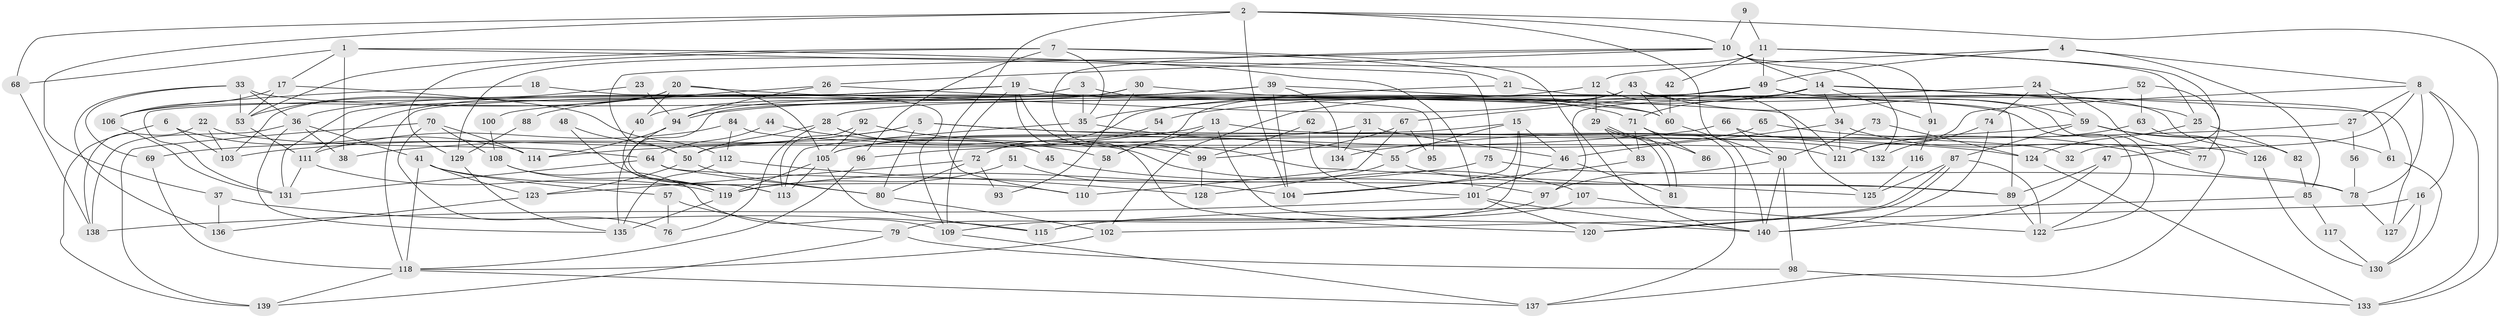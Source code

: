 // coarse degree distribution, {6: 0.23255813953488372, 3: 0.06976744186046512, 4: 0.11627906976744186, 10: 0.11627906976744186, 7: 0.09302325581395349, 8: 0.11627906976744186, 5: 0.09302325581395349, 9: 0.09302325581395349, 11: 0.046511627906976744, 13: 0.023255813953488372}
// Generated by graph-tools (version 1.1) at 2025/37/03/04/25 23:37:14]
// undirected, 140 vertices, 280 edges
graph export_dot {
  node [color=gray90,style=filled];
  1;
  2;
  3;
  4;
  5;
  6;
  7;
  8;
  9;
  10;
  11;
  12;
  13;
  14;
  15;
  16;
  17;
  18;
  19;
  20;
  21;
  22;
  23;
  24;
  25;
  26;
  27;
  28;
  29;
  30;
  31;
  32;
  33;
  34;
  35;
  36;
  37;
  38;
  39;
  40;
  41;
  42;
  43;
  44;
  45;
  46;
  47;
  48;
  49;
  50;
  51;
  52;
  53;
  54;
  55;
  56;
  57;
  58;
  59;
  60;
  61;
  62;
  63;
  64;
  65;
  66;
  67;
  68;
  69;
  70;
  71;
  72;
  73;
  74;
  75;
  76;
  77;
  78;
  79;
  80;
  81;
  82;
  83;
  84;
  85;
  86;
  87;
  88;
  89;
  90;
  91;
  92;
  93;
  94;
  95;
  96;
  97;
  98;
  99;
  100;
  101;
  102;
  103;
  104;
  105;
  106;
  107;
  108;
  109;
  110;
  111;
  112;
  113;
  114;
  115;
  116;
  117;
  118;
  119;
  120;
  121;
  122;
  123;
  124;
  125;
  126;
  127;
  128;
  129;
  130;
  131;
  132;
  133;
  134;
  135;
  136;
  137;
  138;
  139;
  140;
  1 -- 38;
  1 -- 101;
  1 -- 17;
  1 -- 68;
  1 -- 75;
  2 -- 110;
  2 -- 140;
  2 -- 10;
  2 -- 37;
  2 -- 68;
  2 -- 104;
  2 -- 133;
  3 -- 35;
  3 -- 60;
  3 -- 131;
  4 -- 49;
  4 -- 8;
  4 -- 12;
  4 -- 85;
  5 -- 80;
  5 -- 103;
  5 -- 38;
  5 -- 124;
  5 -- 132;
  6 -- 103;
  6 -- 114;
  6 -- 139;
  7 -- 53;
  7 -- 21;
  7 -- 35;
  7 -- 96;
  7 -- 129;
  7 -- 140;
  8 -- 47;
  8 -- 16;
  8 -- 27;
  8 -- 78;
  8 -- 121;
  8 -- 133;
  9 -- 11;
  9 -- 10;
  10 -- 50;
  10 -- 14;
  10 -- 26;
  10 -- 91;
  10 -- 99;
  10 -- 132;
  11 -- 25;
  11 -- 129;
  11 -- 32;
  11 -- 42;
  11 -- 49;
  12 -- 72;
  12 -- 29;
  12 -- 125;
  13 -- 140;
  13 -- 58;
  13 -- 32;
  13 -- 114;
  14 -- 34;
  14 -- 25;
  14 -- 28;
  14 -- 71;
  14 -- 91;
  14 -- 102;
  14 -- 127;
  15 -- 104;
  15 -- 46;
  15 -- 50;
  15 -- 55;
  15 -- 79;
  16 -- 127;
  16 -- 102;
  16 -- 130;
  17 -- 53;
  17 -- 106;
  17 -- 112;
  18 -- 106;
  18 -- 109;
  19 -- 36;
  19 -- 99;
  19 -- 71;
  19 -- 109;
  19 -- 120;
  19 -- 131;
  20 -- 105;
  20 -- 106;
  20 -- 40;
  20 -- 60;
  20 -- 103;
  21 -- 89;
  21 -- 35;
  22 -- 138;
  22 -- 64;
  22 -- 103;
  23 -- 53;
  23 -- 94;
  24 -- 74;
  24 -- 59;
  24 -- 77;
  24 -- 94;
  25 -- 124;
  25 -- 82;
  26 -- 94;
  26 -- 95;
  26 -- 100;
  27 -- 96;
  27 -- 56;
  28 -- 50;
  28 -- 45;
  28 -- 76;
  28 -- 107;
  29 -- 81;
  29 -- 81;
  29 -- 83;
  29 -- 86;
  30 -- 40;
  30 -- 60;
  30 -- 93;
  30 -- 111;
  31 -- 105;
  31 -- 134;
  31 -- 46;
  33 -- 36;
  33 -- 69;
  33 -- 53;
  33 -- 122;
  33 -- 136;
  34 -- 46;
  34 -- 121;
  34 -- 77;
  35 -- 55;
  35 -- 113;
  36 -- 138;
  36 -- 135;
  36 -- 38;
  36 -- 41;
  37 -- 115;
  37 -- 136;
  39 -- 94;
  39 -- 104;
  39 -- 118;
  39 -- 121;
  39 -- 134;
  40 -- 113;
  41 -- 118;
  41 -- 57;
  41 -- 110;
  41 -- 123;
  42 -- 60;
  43 -- 60;
  43 -- 122;
  43 -- 58;
  43 -- 59;
  43 -- 88;
  44 -- 64;
  44 -- 58;
  45 -- 97;
  46 -- 101;
  46 -- 81;
  47 -- 89;
  47 -- 140;
  48 -- 119;
  48 -- 50;
  49 -- 135;
  49 -- 54;
  49 -- 61;
  49 -- 67;
  49 -- 126;
  50 -- 123;
  50 -- 80;
  51 -- 104;
  51 -- 119;
  52 -- 77;
  52 -- 63;
  52 -- 97;
  53 -- 111;
  54 -- 72;
  55 -- 89;
  55 -- 128;
  56 -- 78;
  57 -- 79;
  57 -- 76;
  58 -- 110;
  59 -- 87;
  59 -- 61;
  59 -- 82;
  59 -- 134;
  60 -- 90;
  61 -- 130;
  62 -- 99;
  62 -- 101;
  63 -- 121;
  63 -- 137;
  64 -- 131;
  64 -- 80;
  64 -- 89;
  65 -- 78;
  65 -- 105;
  66 -- 126;
  66 -- 90;
  66 -- 69;
  67 -- 99;
  67 -- 95;
  67 -- 110;
  68 -- 138;
  69 -- 118;
  70 -- 76;
  70 -- 108;
  70 -- 114;
  70 -- 139;
  71 -- 83;
  71 -- 86;
  71 -- 137;
  72 -- 123;
  72 -- 80;
  72 -- 93;
  73 -- 124;
  73 -- 90;
  74 -- 140;
  74 -- 132;
  75 -- 119;
  75 -- 78;
  78 -- 127;
  79 -- 139;
  79 -- 98;
  80 -- 102;
  82 -- 85;
  83 -- 104;
  84 -- 121;
  84 -- 111;
  84 -- 112;
  85 -- 115;
  85 -- 117;
  87 -- 120;
  87 -- 120;
  87 -- 122;
  87 -- 125;
  88 -- 129;
  89 -- 122;
  90 -- 98;
  90 -- 97;
  90 -- 140;
  91 -- 116;
  92 -- 113;
  92 -- 125;
  92 -- 105;
  94 -- 114;
  94 -- 113;
  96 -- 118;
  97 -- 109;
  98 -- 133;
  99 -- 128;
  100 -- 108;
  101 -- 140;
  101 -- 120;
  101 -- 138;
  102 -- 118;
  105 -- 113;
  105 -- 115;
  105 -- 119;
  106 -- 131;
  107 -- 115;
  107 -- 122;
  108 -- 119;
  108 -- 109;
  109 -- 137;
  111 -- 131;
  111 -- 119;
  112 -- 128;
  112 -- 135;
  116 -- 125;
  117 -- 130;
  118 -- 139;
  118 -- 137;
  119 -- 135;
  123 -- 136;
  124 -- 133;
  126 -- 130;
  129 -- 135;
}
